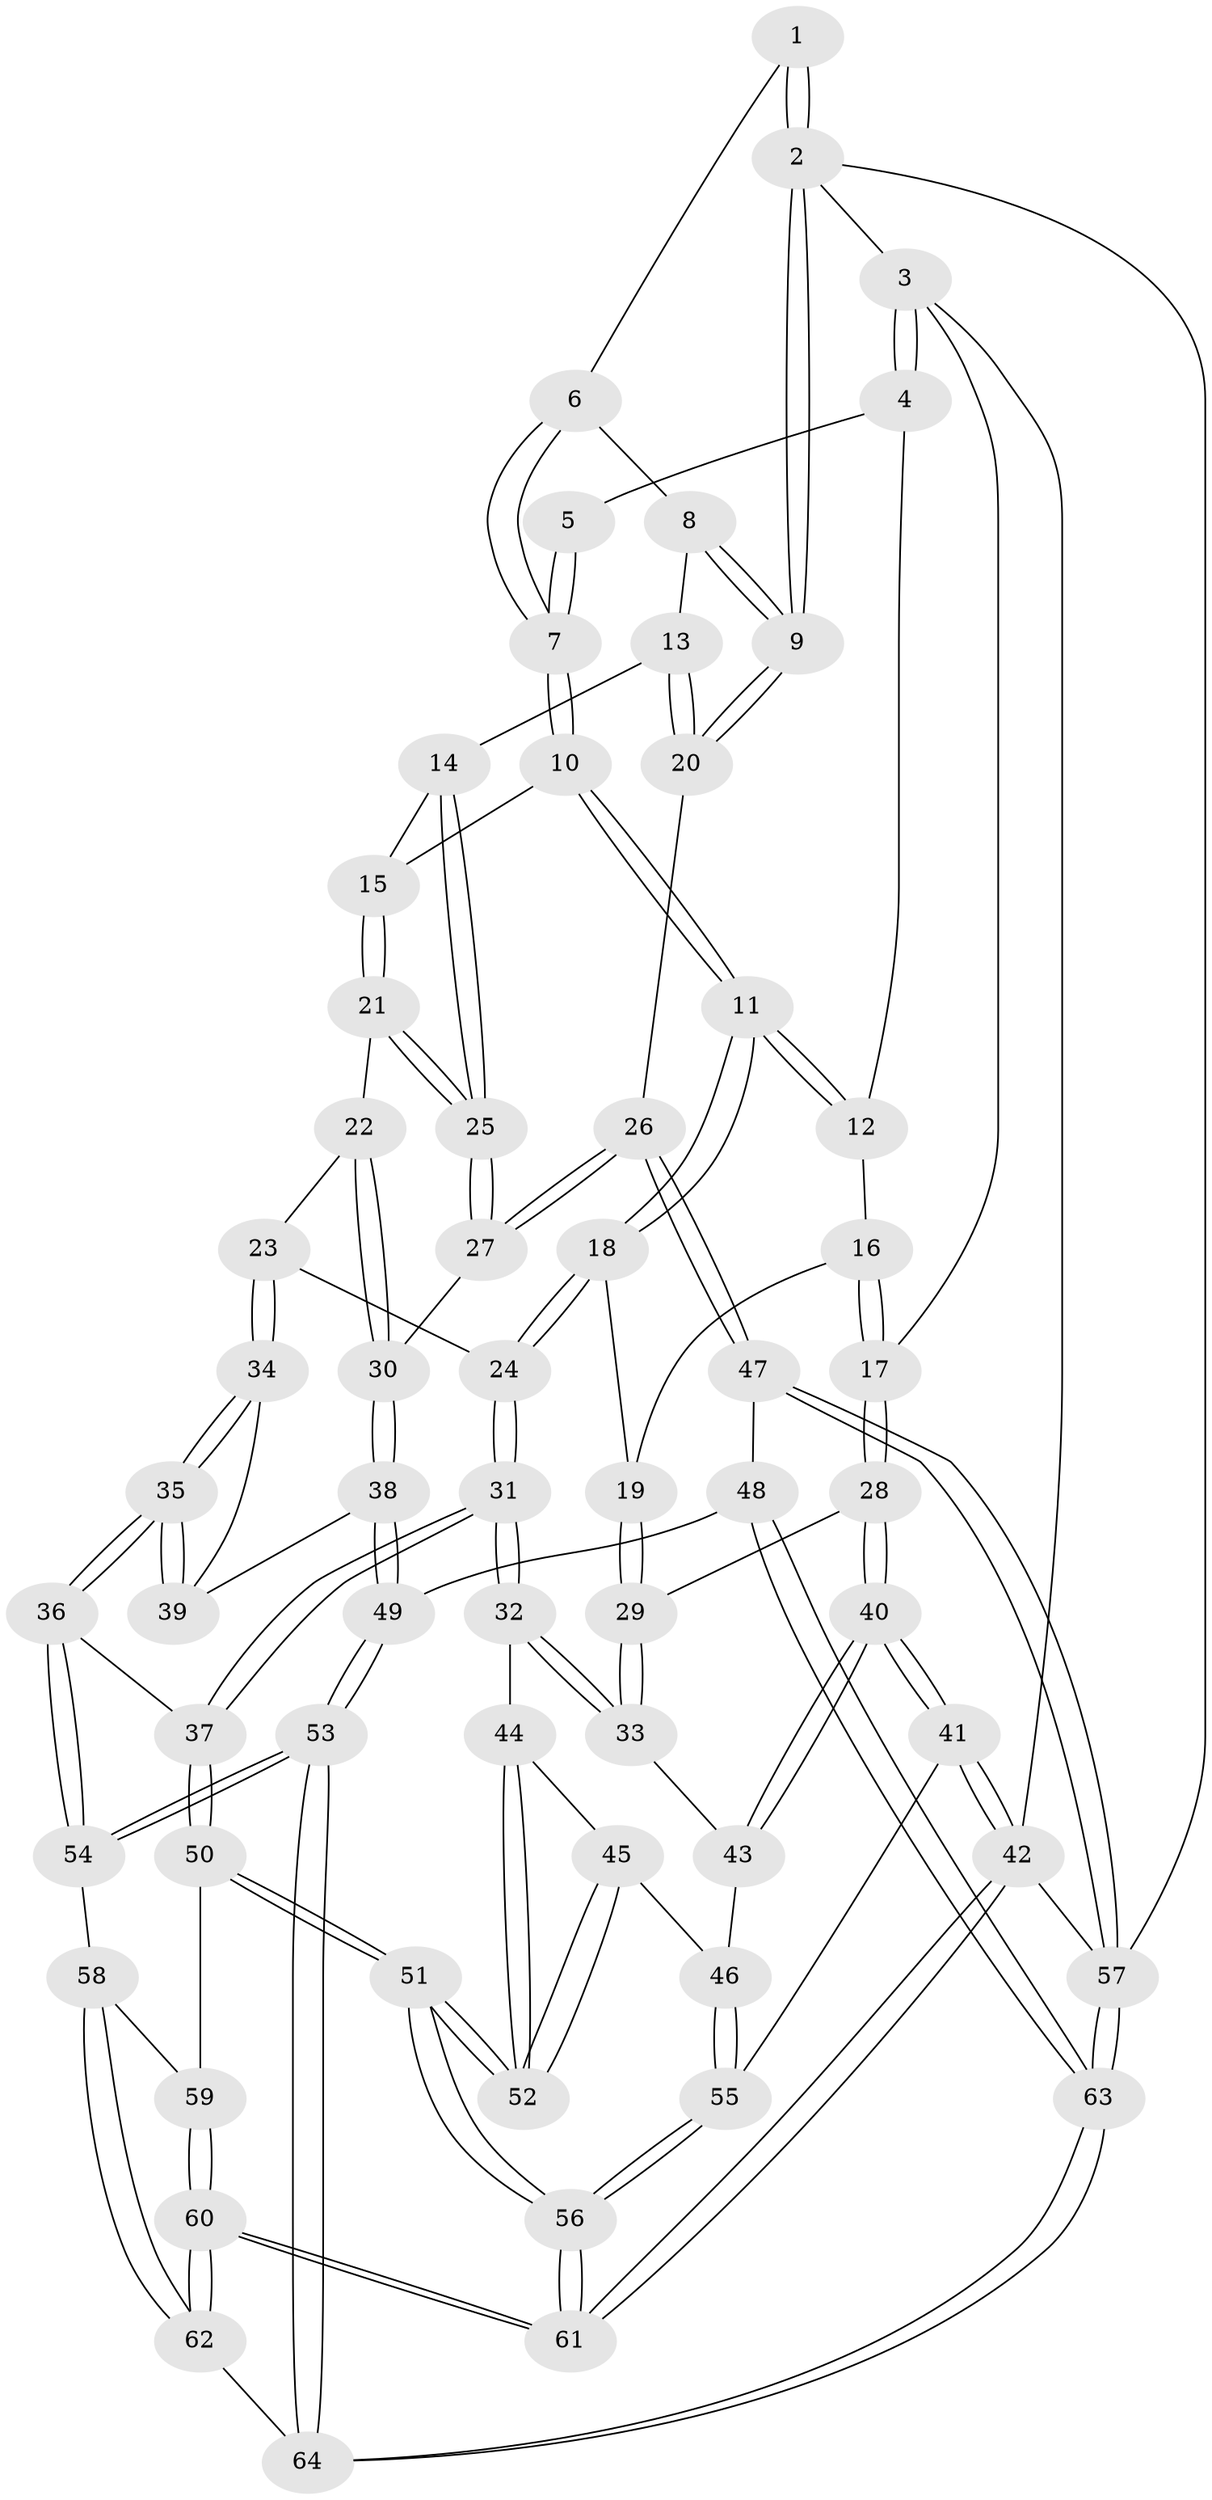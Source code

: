 // coarse degree distribution, {2: 0.15384615384615385, 6: 0.02564102564102564, 4: 0.10256410256410256, 3: 0.6153846153846154, 5: 0.10256410256410256}
// Generated by graph-tools (version 1.1) at 2025/54/03/04/25 22:54:46]
// undirected, 64 vertices, 157 edges
graph export_dot {
  node [color=gray90,style=filled];
  1 [pos="+0.7806933954111602+0"];
  2 [pos="+1+0"];
  3 [pos="+0+0"];
  4 [pos="+0.39015996051258095+0"];
  5 [pos="+0.4841500257636918+0"];
  6 [pos="+0.7887387538856092+0.04447121879027816"];
  7 [pos="+0.6733750572881302+0.2103714325912441"];
  8 [pos="+0.90017344230806+0.16857266158612091"];
  9 [pos="+1+0"];
  10 [pos="+0.6725316586423844+0.2139502405181684"];
  11 [pos="+0.6114381023809575+0.2582010487786479"];
  12 [pos="+0.39613307051485286+0.11920706613449243"];
  13 [pos="+0.910916526027329+0.23525192298300143"];
  14 [pos="+0.8799855507448802+0.27188813212524704"];
  15 [pos="+0.7763399300028208+0.26842704215722546"];
  16 [pos="+0.35228346568033597+0.20181624634789505"];
  17 [pos="+0+0.07692542575153165"];
  18 [pos="+0.5792222817672337+0.38251605807184785"];
  19 [pos="+0.32487634488272227+0.3162122905009671"];
  20 [pos="+1+0.27485930444680906"];
  21 [pos="+0.7517693785088475+0.37438984578595486"];
  22 [pos="+0.664248198464435+0.4162216330390139"];
  23 [pos="+0.6150400753796454+0.40726551994721166"];
  24 [pos="+0.5797746896906621+0.3842511258817359"];
  25 [pos="+0.8992301326593009+0.44966949364274955"];
  26 [pos="+1+0.561060807583287"];
  27 [pos="+0.9218934389909208+0.5064748769117791"];
  28 [pos="+0+0.25826329449326985"];
  29 [pos="+0.22134071936100347+0.42505225471249247"];
  30 [pos="+0.8338186255887233+0.553980906838913"];
  31 [pos="+0.43072287271576853+0.6059645249173092"];
  32 [pos="+0.39821857324686744+0.5940466470611258"];
  33 [pos="+0.2277498447038468+0.44278221894148717"];
  34 [pos="+0.6287620780907518+0.46638599384902235"];
  35 [pos="+0.5390032133667653+0.6886565617710523"];
  36 [pos="+0.5125901537478756+0.7008138640778118"];
  37 [pos="+0.49643753188335715+0.6898977698519186"];
  38 [pos="+0.7726979915343893+0.628300415820044"];
  39 [pos="+0.6853659600029443+0.6295992909511787"];
  40 [pos="+0+0.6564107575345223"];
  41 [pos="+0+0.73763588030115"];
  42 [pos="+0+1"];
  43 [pos="+0.14980386747855864+0.6034008059177771"];
  44 [pos="+0.3080876898350489+0.6737332419887597"];
  45 [pos="+0.17395001517169442+0.7008888490145101"];
  46 [pos="+0.158229879758779+0.6923349275348262"];
  47 [pos="+1+0.8117505547086978"];
  48 [pos="+0.8600693128414715+0.8386310281192022"];
  49 [pos="+0.8269588646226457+0.8144061038237214"];
  50 [pos="+0.2771719902626704+0.8473278869681424"];
  51 [pos="+0.2626346325303127+0.846143389330035"];
  52 [pos="+0.2555773578761752+0.814548371212201"];
  53 [pos="+0.5655178833231266+0.8673372501704598"];
  54 [pos="+0.5588457535858673+0.8585094895682723"];
  55 [pos="+0.06315920514742626+0.7728533901277443"];
  56 [pos="+0.1750340411555605+0.914557829247934"];
  57 [pos="+1+1"];
  58 [pos="+0.3638858311950558+0.9077194466102452"];
  59 [pos="+0.3310868143565646+0.8862367490596001"];
  60 [pos="+0.18146094191668188+1"];
  61 [pos="+0.03807619102939085+1"];
  62 [pos="+0.3592188762885087+1"];
  63 [pos="+0.7477462970385811+1"];
  64 [pos="+0.5959946454652323+1"];
  1 -- 2;
  1 -- 2;
  1 -- 6;
  2 -- 3;
  2 -- 9;
  2 -- 9;
  2 -- 57;
  3 -- 4;
  3 -- 4;
  3 -- 17;
  3 -- 42;
  4 -- 5;
  4 -- 12;
  5 -- 7;
  5 -- 7;
  6 -- 7;
  6 -- 7;
  6 -- 8;
  7 -- 10;
  7 -- 10;
  8 -- 9;
  8 -- 9;
  8 -- 13;
  9 -- 20;
  9 -- 20;
  10 -- 11;
  10 -- 11;
  10 -- 15;
  11 -- 12;
  11 -- 12;
  11 -- 18;
  11 -- 18;
  12 -- 16;
  13 -- 14;
  13 -- 20;
  13 -- 20;
  14 -- 15;
  14 -- 25;
  14 -- 25;
  15 -- 21;
  15 -- 21;
  16 -- 17;
  16 -- 17;
  16 -- 19;
  17 -- 28;
  17 -- 28;
  18 -- 19;
  18 -- 24;
  18 -- 24;
  19 -- 29;
  19 -- 29;
  20 -- 26;
  21 -- 22;
  21 -- 25;
  21 -- 25;
  22 -- 23;
  22 -- 30;
  22 -- 30;
  23 -- 24;
  23 -- 34;
  23 -- 34;
  24 -- 31;
  24 -- 31;
  25 -- 27;
  25 -- 27;
  26 -- 27;
  26 -- 27;
  26 -- 47;
  26 -- 47;
  27 -- 30;
  28 -- 29;
  28 -- 40;
  28 -- 40;
  29 -- 33;
  29 -- 33;
  30 -- 38;
  30 -- 38;
  31 -- 32;
  31 -- 32;
  31 -- 37;
  31 -- 37;
  32 -- 33;
  32 -- 33;
  32 -- 44;
  33 -- 43;
  34 -- 35;
  34 -- 35;
  34 -- 39;
  35 -- 36;
  35 -- 36;
  35 -- 39;
  35 -- 39;
  36 -- 37;
  36 -- 54;
  36 -- 54;
  37 -- 50;
  37 -- 50;
  38 -- 39;
  38 -- 49;
  38 -- 49;
  40 -- 41;
  40 -- 41;
  40 -- 43;
  40 -- 43;
  41 -- 42;
  41 -- 42;
  41 -- 55;
  42 -- 61;
  42 -- 61;
  42 -- 57;
  43 -- 46;
  44 -- 45;
  44 -- 52;
  44 -- 52;
  45 -- 46;
  45 -- 52;
  45 -- 52;
  46 -- 55;
  46 -- 55;
  47 -- 48;
  47 -- 57;
  47 -- 57;
  48 -- 49;
  48 -- 63;
  48 -- 63;
  49 -- 53;
  49 -- 53;
  50 -- 51;
  50 -- 51;
  50 -- 59;
  51 -- 52;
  51 -- 52;
  51 -- 56;
  51 -- 56;
  53 -- 54;
  53 -- 54;
  53 -- 64;
  53 -- 64;
  54 -- 58;
  55 -- 56;
  55 -- 56;
  56 -- 61;
  56 -- 61;
  57 -- 63;
  57 -- 63;
  58 -- 59;
  58 -- 62;
  58 -- 62;
  59 -- 60;
  59 -- 60;
  60 -- 61;
  60 -- 61;
  60 -- 62;
  60 -- 62;
  62 -- 64;
  63 -- 64;
  63 -- 64;
}
